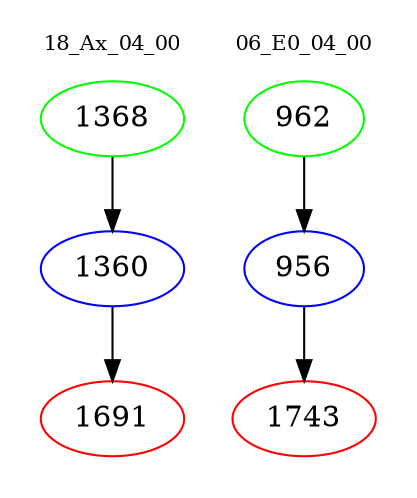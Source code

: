 digraph{
subgraph cluster_0 {
color = white
label = "18_Ax_04_00";
fontsize=10;
T0_1368 [label="1368", color="green"]
T0_1368 -> T0_1360 [color="black"]
T0_1360 [label="1360", color="blue"]
T0_1360 -> T0_1691 [color="black"]
T0_1691 [label="1691", color="red"]
}
subgraph cluster_1 {
color = white
label = "06_E0_04_00";
fontsize=10;
T1_962 [label="962", color="green"]
T1_962 -> T1_956 [color="black"]
T1_956 [label="956", color="blue"]
T1_956 -> T1_1743 [color="black"]
T1_1743 [label="1743", color="red"]
}
}
